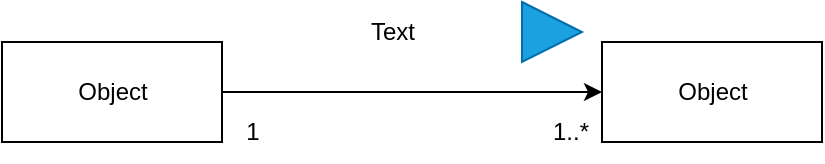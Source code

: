 <mxfile>
    <diagram id="5MWkI2qM6--w77TpJ5rL" name="第1頁">
        <mxGraphModel dx="785" dy="568" grid="1" gridSize="10" guides="1" tooltips="1" connect="1" arrows="1" fold="1" page="1" pageScale="1" pageWidth="827" pageHeight="1169" math="0" shadow="0">
            <root>
                <mxCell id="0"/>
                <mxCell id="1" parent="0"/>
                <mxCell id="4" style="edgeStyle=none;html=1;exitX=1;exitY=0.5;exitDx=0;exitDy=0;entryX=0;entryY=0.5;entryDx=0;entryDy=0;" edge="1" parent="1" source="2" target="3">
                    <mxGeometry relative="1" as="geometry"/>
                </mxCell>
                <mxCell id="2" value="Object" style="html=1;" vertex="1" parent="1">
                    <mxGeometry x="150" y="300" width="110" height="50" as="geometry"/>
                </mxCell>
                <mxCell id="3" value="Object" style="html=1;" vertex="1" parent="1">
                    <mxGeometry x="450" y="300" width="110" height="50" as="geometry"/>
                </mxCell>
                <mxCell id="5" value="" style="triangle;whiteSpace=wrap;html=1;fillColor=#1ba1e2;fontColor=#ffffff;strokeColor=#006EAF;" vertex="1" parent="1">
                    <mxGeometry x="410" y="280" width="30" height="30" as="geometry"/>
                </mxCell>
                <mxCell id="6" value="Text" style="text;html=1;align=center;verticalAlign=middle;resizable=0;points=[];autosize=1;strokeColor=none;fillColor=none;" vertex="1" parent="1">
                    <mxGeometry x="320" y="280" width="50" height="30" as="geometry"/>
                </mxCell>
                <mxCell id="7" value="1" style="text;html=1;align=center;verticalAlign=middle;resizable=0;points=[];autosize=1;strokeColor=none;fillColor=none;" vertex="1" parent="1">
                    <mxGeometry x="260" y="330" width="30" height="30" as="geometry"/>
                </mxCell>
                <mxCell id="8" value="1..*" style="text;html=1;align=center;verticalAlign=middle;resizable=0;points=[];autosize=1;strokeColor=none;fillColor=none;" vertex="1" parent="1">
                    <mxGeometry x="414" y="330" width="40" height="30" as="geometry"/>
                </mxCell>
            </root>
        </mxGraphModel>
    </diagram>
</mxfile>